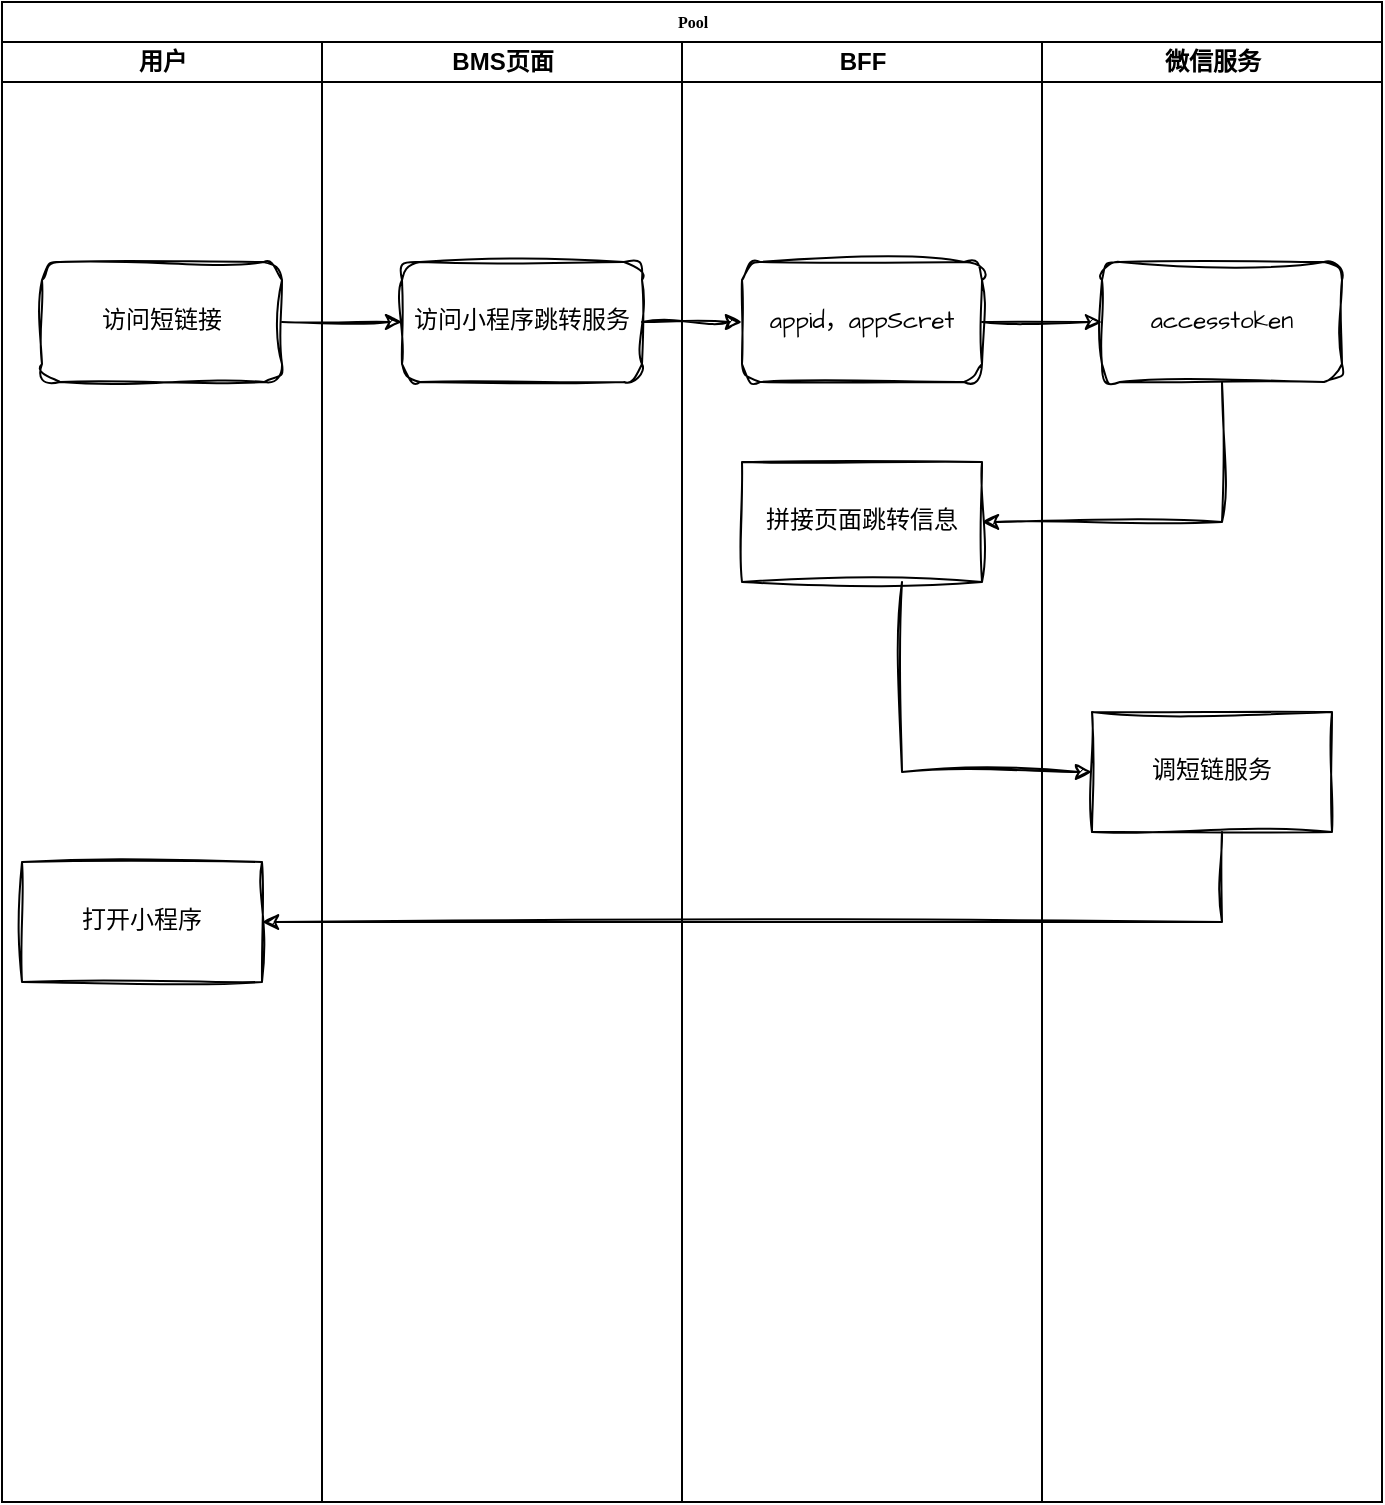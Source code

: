 <mxfile version="24.6.0" type="github">
  <diagram name="Page-1" id="74e2e168-ea6b-b213-b513-2b3c1d86103e">
    <mxGraphModel dx="1004" dy="638" grid="1" gridSize="10" guides="1" tooltips="1" connect="1" arrows="1" fold="1" page="1" pageScale="1" pageWidth="1100" pageHeight="850" background="none" math="0" shadow="0">
      <root>
        <mxCell id="0" />
        <mxCell id="1" parent="0" />
        <mxCell id="77e6c97f196da883-1" value="Pool" style="swimlane;html=1;childLayout=stackLayout;startSize=20;rounded=0;shadow=0;labelBackgroundColor=none;strokeWidth=1;fontFamily=Verdana;fontSize=8;align=center;" parent="1" vertex="1">
          <mxGeometry x="70" y="40" width="690" height="750" as="geometry" />
        </mxCell>
        <mxCell id="77e6c97f196da883-2" value="用户" style="swimlane;html=1;startSize=20;" parent="77e6c97f196da883-1" vertex="1">
          <mxGeometry y="20" width="160" height="730" as="geometry" />
        </mxCell>
        <mxCell id="vMl_zZpepuV4LpbC5_A5-1" value="访问短链接" style="rounded=1;whiteSpace=wrap;html=1;sketch=1;hachureGap=4;jiggle=2;curveFitting=1;fontFamily=Architects Daughter;fontSource=https%3A%2F%2Ffonts.googleapis.com%2Fcss%3Ffamily%3DArchitects%2BDaughter;" vertex="1" parent="77e6c97f196da883-2">
          <mxGeometry x="20" y="110" width="120" height="60" as="geometry" />
        </mxCell>
        <mxCell id="77e6c97f196da883-3" value="BMS页面" style="swimlane;html=1;startSize=20;" parent="77e6c97f196da883-1" vertex="1">
          <mxGeometry x="160" y="20" width="180" height="730" as="geometry" />
        </mxCell>
        <mxCell id="vMl_zZpepuV4LpbC5_A5-2" value="访问小程序跳转服务" style="rounded=1;whiteSpace=wrap;html=1;sketch=1;hachureGap=4;jiggle=2;curveFitting=1;fontFamily=Architects Daughter;fontSource=https%3A%2F%2Ffonts.googleapis.com%2Fcss%3Ffamily%3DArchitects%2BDaughter;" vertex="1" parent="77e6c97f196da883-3">
          <mxGeometry x="40" y="110" width="120" height="60" as="geometry" />
        </mxCell>
        <mxCell id="77e6c97f196da883-4" value="BFF" style="swimlane;html=1;startSize=20;" parent="77e6c97f196da883-1" vertex="1">
          <mxGeometry x="340" y="20" width="180" height="730" as="geometry" />
        </mxCell>
        <mxCell id="vMl_zZpepuV4LpbC5_A5-4" value="appid，appScret" style="rounded=1;whiteSpace=wrap;html=1;sketch=1;hachureGap=4;jiggle=2;curveFitting=1;fontFamily=Architects Daughter;fontSource=https%3A%2F%2Ffonts.googleapis.com%2Fcss%3Ffamily%3DArchitects%2BDaughter;" vertex="1" parent="77e6c97f196da883-4">
          <mxGeometry x="30" y="110" width="120" height="60" as="geometry" />
        </mxCell>
        <mxCell id="vMl_zZpepuV4LpbC5_A5-8" value="拼接页面跳转信息" style="whiteSpace=wrap;html=1;sketch=1;hachureGap=4;jiggle=2;curveFitting=1;fontFamily=Architects Daughter;fontSource=https%3A%2F%2Ffonts.googleapis.com%2Fcss%3Ffamily%3DArchitects%2BDaughter;" vertex="1" parent="77e6c97f196da883-4">
          <mxGeometry x="30" y="210" width="120" height="60" as="geometry" />
        </mxCell>
        <mxCell id="77e6c97f196da883-5" value="微信服务" style="swimlane;html=1;startSize=20;" parent="77e6c97f196da883-1" vertex="1">
          <mxGeometry x="520" y="20" width="170" height="730" as="geometry" />
        </mxCell>
        <mxCell id="vMl_zZpepuV4LpbC5_A5-6" value="accesstoken" style="rounded=1;whiteSpace=wrap;html=1;sketch=1;hachureGap=4;jiggle=2;curveFitting=1;fontFamily=Architects Daughter;fontSource=https%3A%2F%2Ffonts.googleapis.com%2Fcss%3Ffamily%3DArchitects%2BDaughter;" vertex="1" parent="77e6c97f196da883-5">
          <mxGeometry x="30" y="110" width="120" height="60" as="geometry" />
        </mxCell>
        <mxCell id="vMl_zZpepuV4LpbC5_A5-10" value="调短链服务" style="whiteSpace=wrap;html=1;sketch=1;hachureGap=4;jiggle=2;curveFitting=1;fontFamily=Architects Daughter;fontSource=https%3A%2F%2Ffonts.googleapis.com%2Fcss%3Ffamily%3DArchitects%2BDaughter;" vertex="1" parent="77e6c97f196da883-5">
          <mxGeometry x="25" y="335" width="120" height="60" as="geometry" />
        </mxCell>
        <mxCell id="vMl_zZpepuV4LpbC5_A5-3" value="" style="edgeStyle=orthogonalEdgeStyle;rounded=0;sketch=1;hachureGap=4;jiggle=2;curveFitting=1;orthogonalLoop=1;jettySize=auto;html=1;fontFamily=Architects Daughter;fontSource=https%3A%2F%2Ffonts.googleapis.com%2Fcss%3Ffamily%3DArchitects%2BDaughter;" edge="1" parent="77e6c97f196da883-1" source="vMl_zZpepuV4LpbC5_A5-1" target="vMl_zZpepuV4LpbC5_A5-2">
          <mxGeometry relative="1" as="geometry" />
        </mxCell>
        <mxCell id="vMl_zZpepuV4LpbC5_A5-5" value="" style="edgeStyle=orthogonalEdgeStyle;rounded=0;sketch=1;hachureGap=4;jiggle=2;curveFitting=1;orthogonalLoop=1;jettySize=auto;html=1;fontFamily=Architects Daughter;fontSource=https%3A%2F%2Ffonts.googleapis.com%2Fcss%3Ffamily%3DArchitects%2BDaughter;" edge="1" parent="77e6c97f196da883-1" source="vMl_zZpepuV4LpbC5_A5-2" target="vMl_zZpepuV4LpbC5_A5-4">
          <mxGeometry relative="1" as="geometry" />
        </mxCell>
        <mxCell id="vMl_zZpepuV4LpbC5_A5-7" value="" style="edgeStyle=orthogonalEdgeStyle;rounded=0;sketch=1;hachureGap=4;jiggle=2;curveFitting=1;orthogonalLoop=1;jettySize=auto;html=1;fontFamily=Architects Daughter;fontSource=https%3A%2F%2Ffonts.googleapis.com%2Fcss%3Ffamily%3DArchitects%2BDaughter;" edge="1" parent="77e6c97f196da883-1" source="vMl_zZpepuV4LpbC5_A5-4" target="vMl_zZpepuV4LpbC5_A5-6">
          <mxGeometry relative="1" as="geometry" />
        </mxCell>
        <mxCell id="vMl_zZpepuV4LpbC5_A5-9" style="edgeStyle=orthogonalEdgeStyle;rounded=0;sketch=1;hachureGap=4;jiggle=2;curveFitting=1;orthogonalLoop=1;jettySize=auto;html=1;fontFamily=Architects Daughter;fontSource=https%3A%2F%2Ffonts.googleapis.com%2Fcss%3Ffamily%3DArchitects%2BDaughter;entryX=1;entryY=0.5;entryDx=0;entryDy=0;" edge="1" parent="77e6c97f196da883-1" source="vMl_zZpepuV4LpbC5_A5-6" target="vMl_zZpepuV4LpbC5_A5-8">
          <mxGeometry relative="1" as="geometry">
            <mxPoint x="600" y="230" as="targetPoint" />
            <Array as="points">
              <mxPoint x="610" y="260" />
            </Array>
          </mxGeometry>
        </mxCell>
        <mxCell id="vMl_zZpepuV4LpbC5_A5-11" value="" style="edgeStyle=orthogonalEdgeStyle;rounded=0;sketch=1;hachureGap=4;jiggle=2;curveFitting=1;orthogonalLoop=1;jettySize=auto;html=1;fontFamily=Architects Daughter;fontSource=https%3A%2F%2Ffonts.googleapis.com%2Fcss%3Ffamily%3DArchitects%2BDaughter;" edge="1" parent="77e6c97f196da883-1" source="vMl_zZpepuV4LpbC5_A5-8" target="vMl_zZpepuV4LpbC5_A5-10">
          <mxGeometry relative="1" as="geometry">
            <Array as="points">
              <mxPoint x="450" y="385" />
            </Array>
          </mxGeometry>
        </mxCell>
        <mxCell id="vMl_zZpepuV4LpbC5_A5-12" value="打开小程序" style="whiteSpace=wrap;html=1;sketch=1;hachureGap=4;jiggle=2;curveFitting=1;fontFamily=Architects Daughter;fontSource=https%3A%2F%2Ffonts.googleapis.com%2Fcss%3Ffamily%3DArchitects%2BDaughter;" vertex="1" parent="1">
          <mxGeometry x="80" y="470" width="120" height="60" as="geometry" />
        </mxCell>
        <mxCell id="vMl_zZpepuV4LpbC5_A5-13" style="edgeStyle=orthogonalEdgeStyle;rounded=0;sketch=1;hachureGap=4;jiggle=2;curveFitting=1;orthogonalLoop=1;jettySize=auto;html=1;entryX=1;entryY=0.5;entryDx=0;entryDy=0;fontFamily=Architects Daughter;fontSource=https%3A%2F%2Ffonts.googleapis.com%2Fcss%3Ffamily%3DArchitects%2BDaughter;" edge="1" parent="1" source="vMl_zZpepuV4LpbC5_A5-10" target="vMl_zZpepuV4LpbC5_A5-12">
          <mxGeometry relative="1" as="geometry">
            <Array as="points">
              <mxPoint x="680" y="500" />
            </Array>
          </mxGeometry>
        </mxCell>
      </root>
    </mxGraphModel>
  </diagram>
</mxfile>
